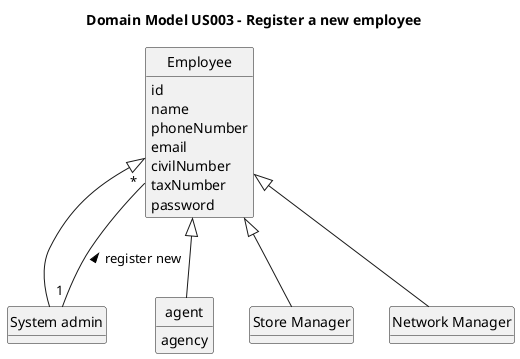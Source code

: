@startuml
skinparam monochrome true
skinparam packageStyle rectangle
skinparam shadowing false


skinparam classAttributeIconSize 0

hide circle
hide methods

title Domain Model US003 - Register a new employee


class "System admin" as admin {}

class Employee{
    id
    name
    phoneNumber
    email
    civilNumber
    taxNumber
    password
}

class "System admin" as admin {}
class agent {
    agency
}
class "Store Manager" as SManager {}
class "Network Manager" as NManager {}







 Employee <|-- admin
 Employee <|-- agent
 Employee <|-- SManager
 Employee <|-- NManager

 admin "1" -up- "*" Employee : register new >





@enduml